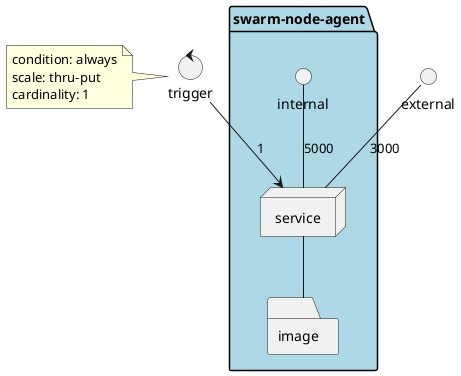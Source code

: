 @startuml

interface external
control trigger

package  "swarm-node-agent" #lightblue {
  interface internal
  node service
  folder image
}
service -- image
external -- service : 3000
internal -- service : 5000

trigger --> service : 1
note left of trigger
condition: always
scale: thru-put
cardinality: 1
end note
@enduml
